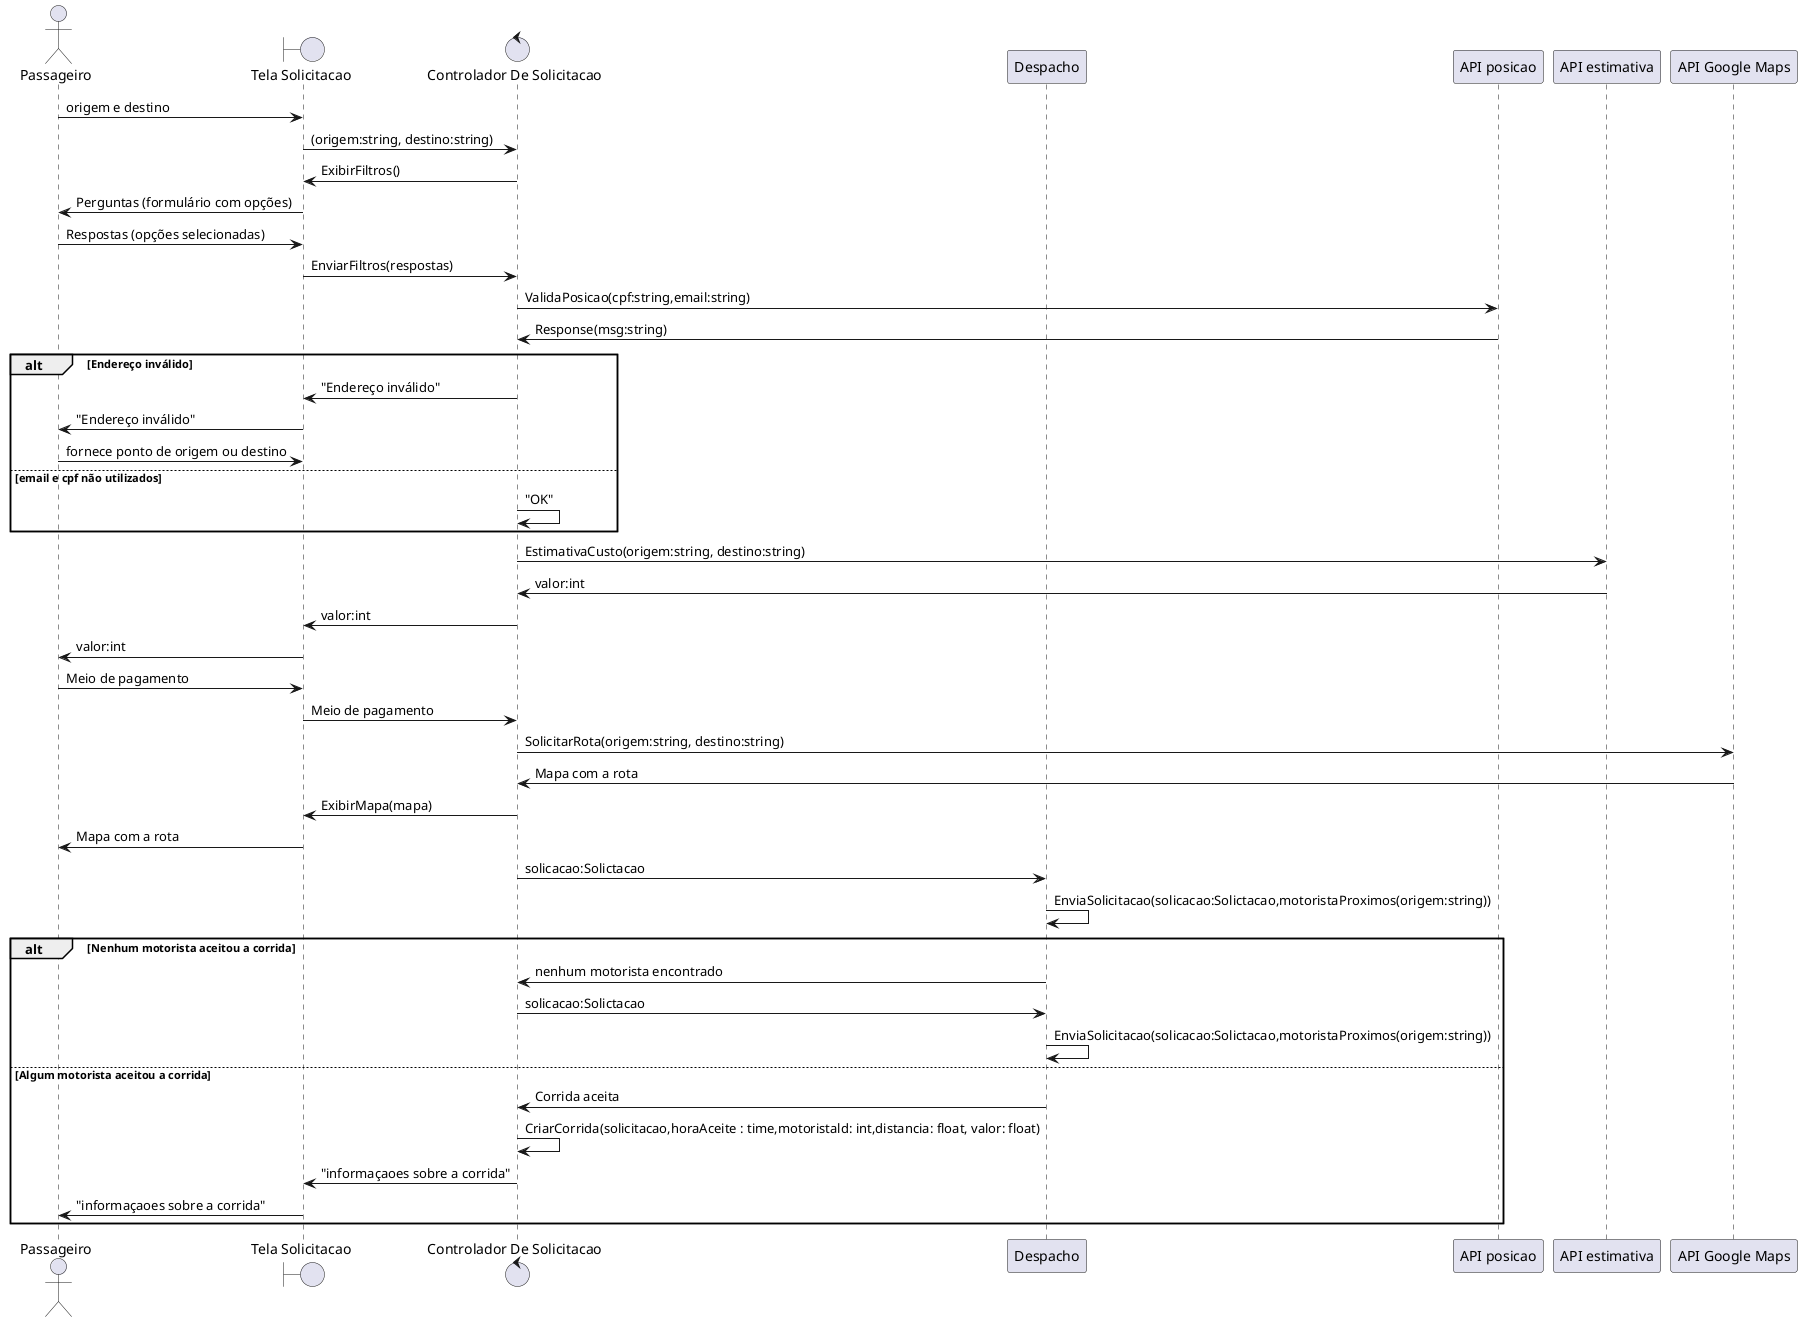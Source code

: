 @startuml
actor      Passageiro       as user
boundary   "Tela Solicitacao"    as tela
control     "Controlador De Solicitacao" as ctrl
participant "Despacho" as desp
participant "API posicao" as pos
participant "API estimativa" as est
participant "API Google Maps" as maps
  
user -> tela : origem e destino
tela -> ctrl : (origem:string, destino:string)
ctrl -> tela : ExibirFiltros()
tela -> user : Perguntas (formulário com opções)
user -> tela : Respostas (opções selecionadas)
tela -> ctrl : EnviarFiltros(respostas)
ctrl -> pos : ValidaPosicao(cpf:string,email:string)
pos -> ctrl :  Response(msg:string)
alt Endereço inválido 
ctrl -> tela:   "Endereço inválido"
tela -> user:   "Endereço inválido"
user -> tela:   fornece ponto de origem ou destino
else email e cpf não utilizados 
ctrl -> ctrl :   "OK"
end
ctrl -> est : EstimativaCusto(origem:string, destino:string)
est -> ctrl : valor:int
ctrl -> tela : valor:int
tela -> user : valor:int
user -> tela : Meio de pagamento 
tela -> ctrl : Meio de pagamento
ctrl -> maps: SolicitarRota(origem:string, destino:string)
maps -> ctrl : Mapa com a rota
ctrl -> tela : ExibirMapa(mapa)
tela -> user : Mapa com a rota
ctrl -> desp : solicacao:Solictacao
desp -> desp:EnviaSolicitacao(solicacao:Solictacao,motoristaProximos(origem:string))
alt Nenhum motorista aceitou a corrida  
desp -> ctrl: nenhum motorista encontrado
ctrl -> desp : solicacao:Solictacao
desp -> desp:EnviaSolicitacao(solicacao:Solictacao,motoristaProximos(origem:string))
else Algum motorista aceitou a corrida
desp -> ctrl: Corrida aceita
ctrl -> ctrl: CriarCorrida(solicitacao,horaAceite : time,motoristald: int,distancia: float, valor: float)
ctrl -> tela: "informaçaoes sobre a corrida" 
tela -> user:  "informaçaoes sobre a corrida" 
end
@enduml
